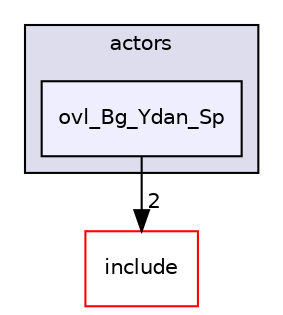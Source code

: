 digraph "src/overlays/actors/ovl_Bg_Ydan_Sp" {
  compound=true
  node [ fontsize="10", fontname="Helvetica"];
  edge [ labelfontsize="10", labelfontname="Helvetica"];
  subgraph clusterdir_e93473484be31ce7bcb356bd643a22f8 {
    graph [ bgcolor="#ddddee", pencolor="black", label="actors" fontname="Helvetica", fontsize="10", URL="dir_e93473484be31ce7bcb356bd643a22f8.html"]
  dir_50661b5d939a06f79d04b0354824fadb [shape=box, label="ovl_Bg_Ydan_Sp", style="filled", fillcolor="#eeeeff", pencolor="black", URL="dir_50661b5d939a06f79d04b0354824fadb.html"];
  }
  dir_d44c64559bbebec7f509842c48db8b23 [shape=box label="include" fillcolor="white" style="filled" color="red" URL="dir_d44c64559bbebec7f509842c48db8b23.html"];
  dir_50661b5d939a06f79d04b0354824fadb->dir_d44c64559bbebec7f509842c48db8b23 [headlabel="2", labeldistance=1.5 headhref="dir_000137_000000.html"];
}
